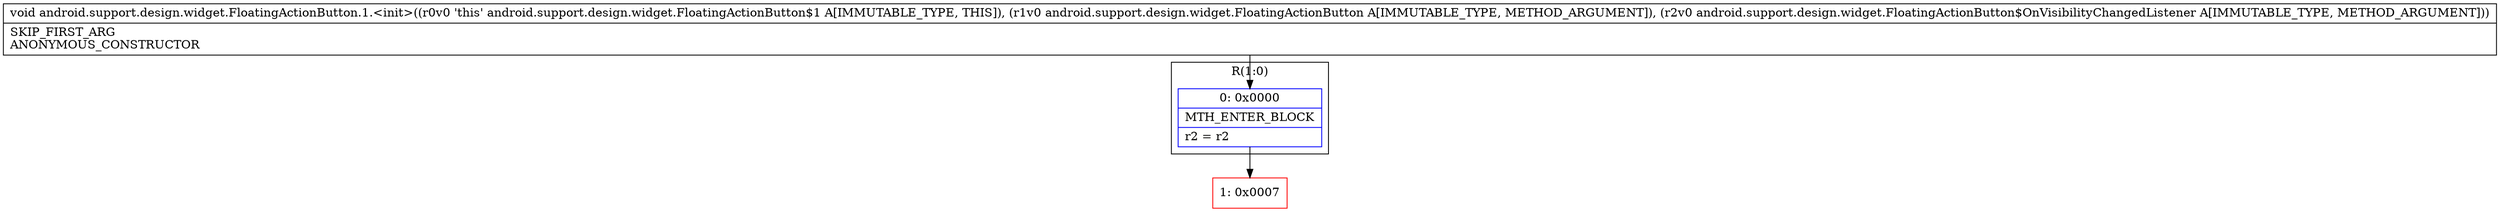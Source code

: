 digraph "CFG forandroid.support.design.widget.FloatingActionButton.1.\<init\>(Landroid\/support\/design\/widget\/FloatingActionButton;Landroid\/support\/design\/widget\/FloatingActionButton$OnVisibilityChangedListener;)V" {
subgraph cluster_Region_1194219206 {
label = "R(1:0)";
node [shape=record,color=blue];
Node_0 [shape=record,label="{0\:\ 0x0000|MTH_ENTER_BLOCK\l|r2 = r2\l}"];
}
Node_1 [shape=record,color=red,label="{1\:\ 0x0007}"];
MethodNode[shape=record,label="{void android.support.design.widget.FloatingActionButton.1.\<init\>((r0v0 'this' android.support.design.widget.FloatingActionButton$1 A[IMMUTABLE_TYPE, THIS]), (r1v0 android.support.design.widget.FloatingActionButton A[IMMUTABLE_TYPE, METHOD_ARGUMENT]), (r2v0 android.support.design.widget.FloatingActionButton$OnVisibilityChangedListener A[IMMUTABLE_TYPE, METHOD_ARGUMENT]))  | SKIP_FIRST_ARG\lANONYMOUS_CONSTRUCTOR\l}"];
MethodNode -> Node_0;
Node_0 -> Node_1;
}

